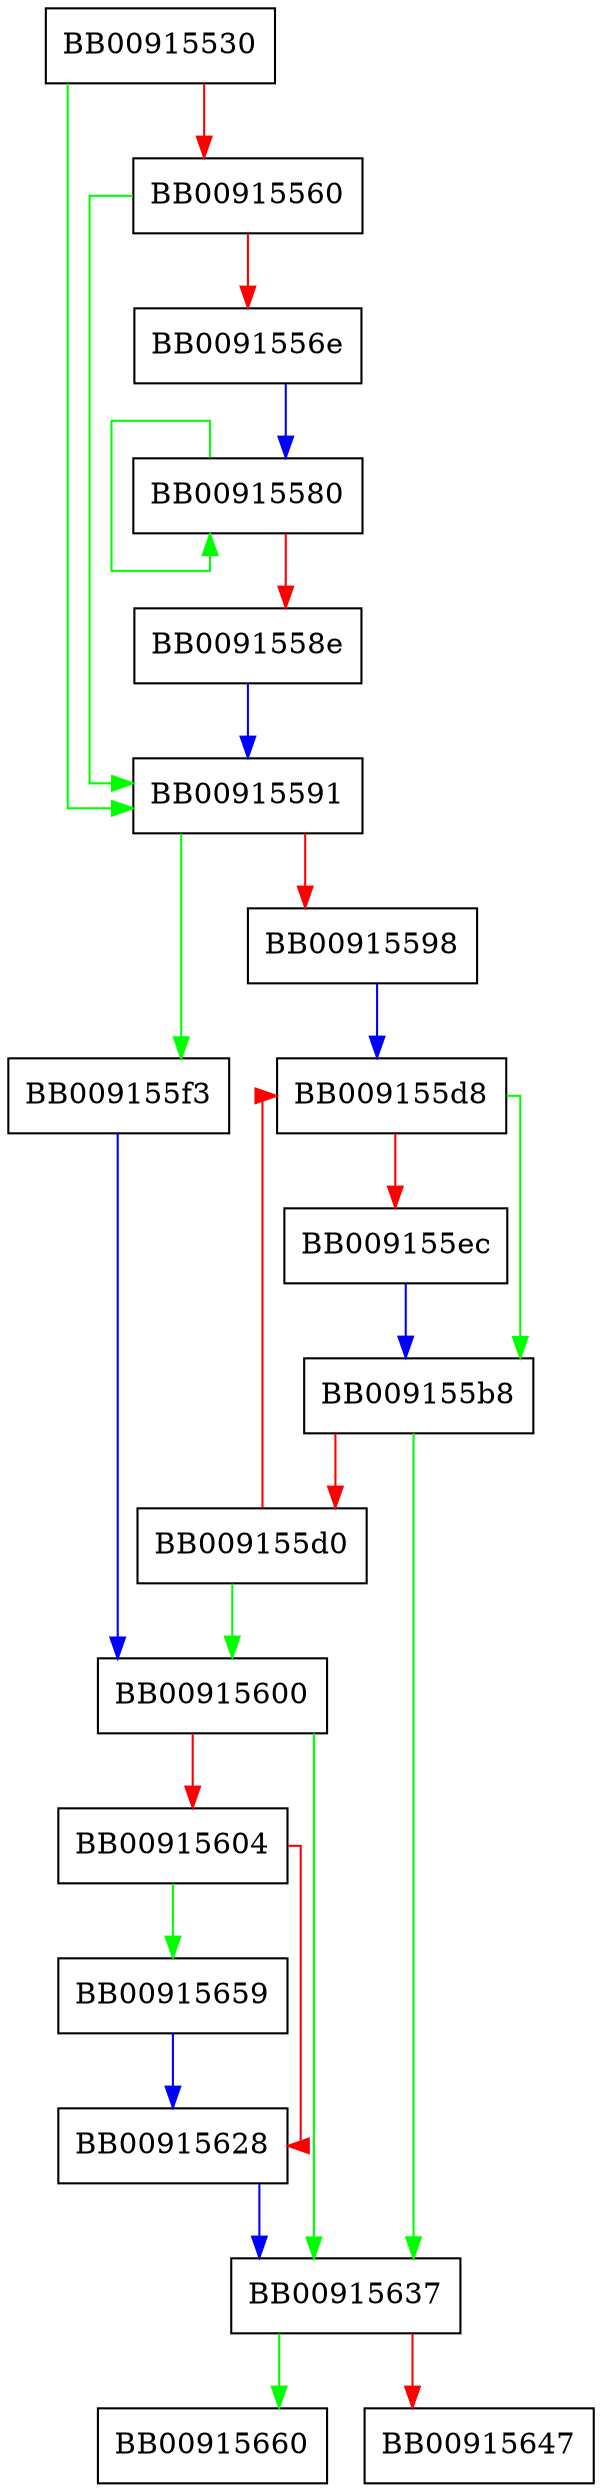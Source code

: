 digraph _IO_wpadn {
  node [shape="box"];
  graph [splines=ortho];
  BB00915530 -> BB00915591 [color="green"];
  BB00915530 -> BB00915560 [color="red"];
  BB00915560 -> BB00915591 [color="green"];
  BB00915560 -> BB0091556e [color="red"];
  BB0091556e -> BB00915580 [color="blue"];
  BB00915580 -> BB00915580 [color="green"];
  BB00915580 -> BB0091558e [color="red"];
  BB0091558e -> BB00915591 [color="blue"];
  BB00915591 -> BB009155f3 [color="green"];
  BB00915591 -> BB00915598 [color="red"];
  BB00915598 -> BB009155d8 [color="blue"];
  BB009155b8 -> BB00915637 [color="green"];
  BB009155b8 -> BB009155d0 [color="red"];
  BB009155d0 -> BB00915600 [color="green"];
  BB009155d0 -> BB009155d8 [color="red"];
  BB009155d8 -> BB009155b8 [color="green"];
  BB009155d8 -> BB009155ec [color="red"];
  BB009155ec -> BB009155b8 [color="blue"];
  BB009155f3 -> BB00915600 [color="blue"];
  BB00915600 -> BB00915637 [color="green"];
  BB00915600 -> BB00915604 [color="red"];
  BB00915604 -> BB00915659 [color="green"];
  BB00915604 -> BB00915628 [color="red"];
  BB00915628 -> BB00915637 [color="blue"];
  BB00915637 -> BB00915660 [color="green"];
  BB00915637 -> BB00915647 [color="red"];
  BB00915659 -> BB00915628 [color="blue"];
}